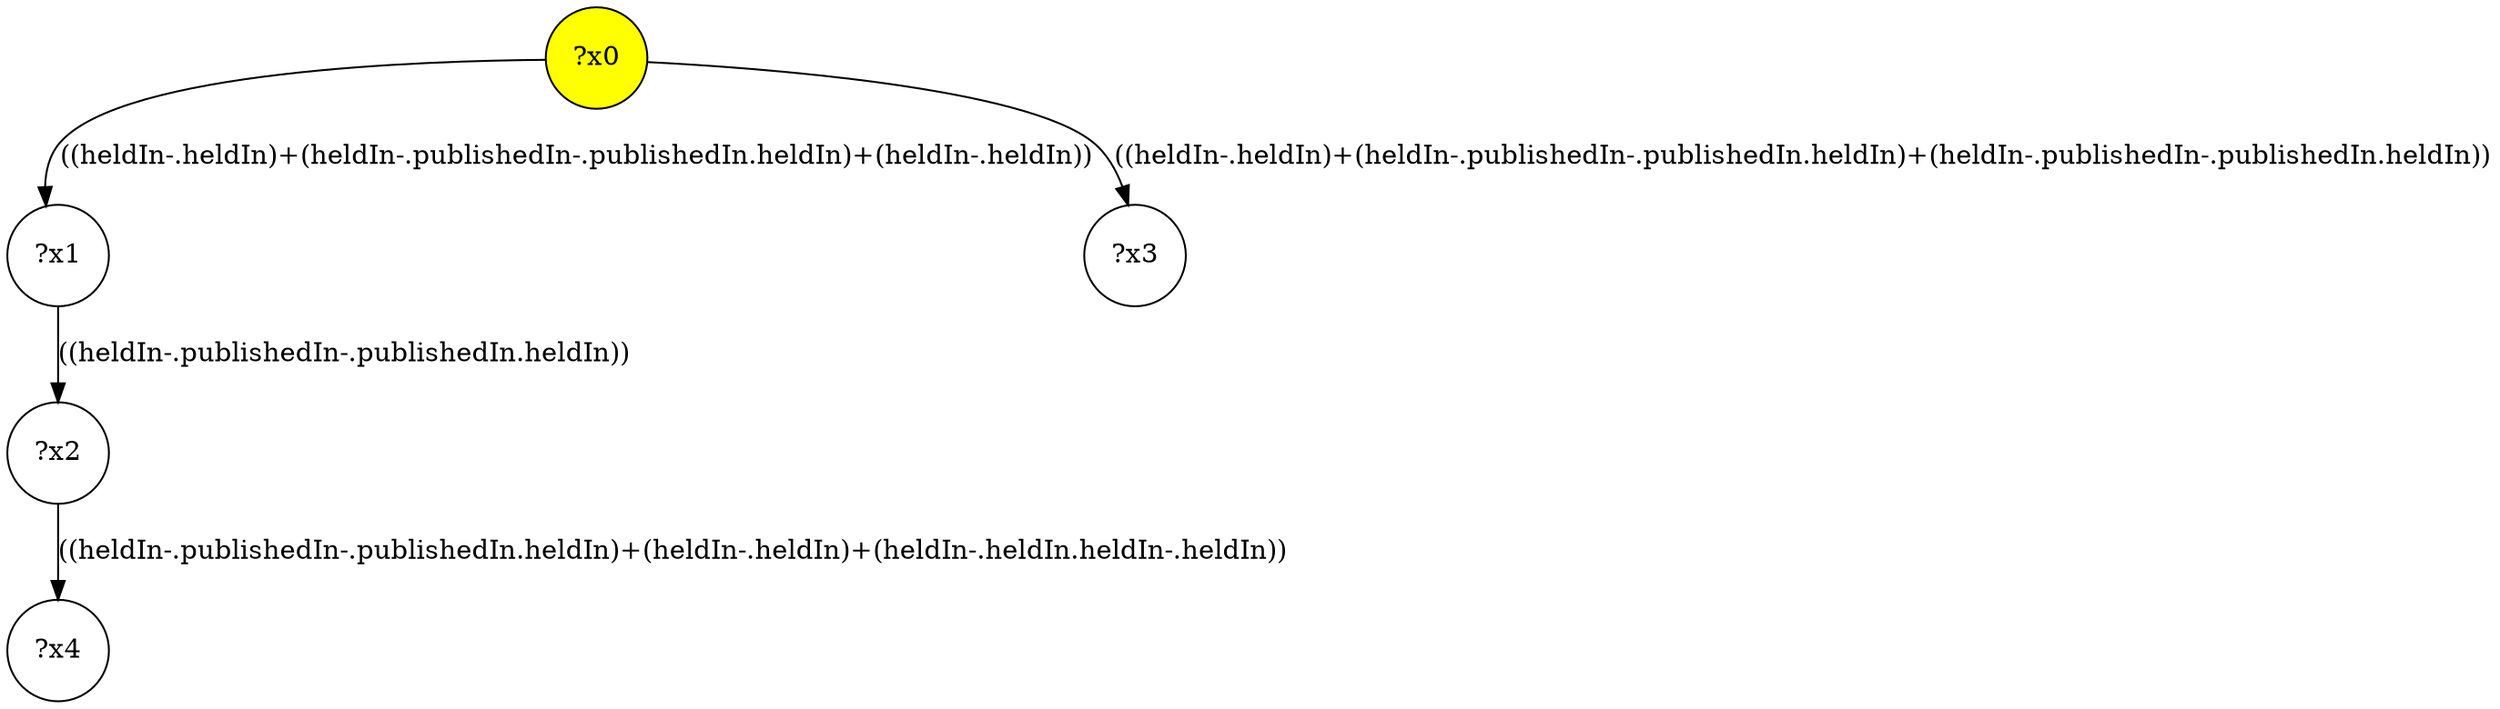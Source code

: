 digraph g {
	x0 [fillcolor="yellow", style="filled," shape=circle, label="?x0"];
	x1 [shape=circle, label="?x1"];
	x0 -> x1 [label="((heldIn-.heldIn)+(heldIn-.publishedIn-.publishedIn.heldIn)+(heldIn-.heldIn))"];
	x2 [shape=circle, label="?x2"];
	x1 -> x2 [label="((heldIn-.publishedIn-.publishedIn.heldIn))"];
	x3 [shape=circle, label="?x3"];
	x0 -> x3 [label="((heldIn-.heldIn)+(heldIn-.publishedIn-.publishedIn.heldIn)+(heldIn-.publishedIn-.publishedIn.heldIn))"];
	x4 [shape=circle, label="?x4"];
	x2 -> x4 [label="((heldIn-.publishedIn-.publishedIn.heldIn)+(heldIn-.heldIn)+(heldIn-.heldIn.heldIn-.heldIn))"];
}
